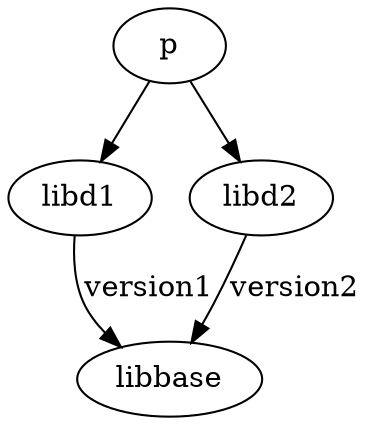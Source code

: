 digraph {
	p -> {libd1 libd2};
	libd1 -> libbase[label="version1"];
	libd2 -> libbase[label="version2"];
}
